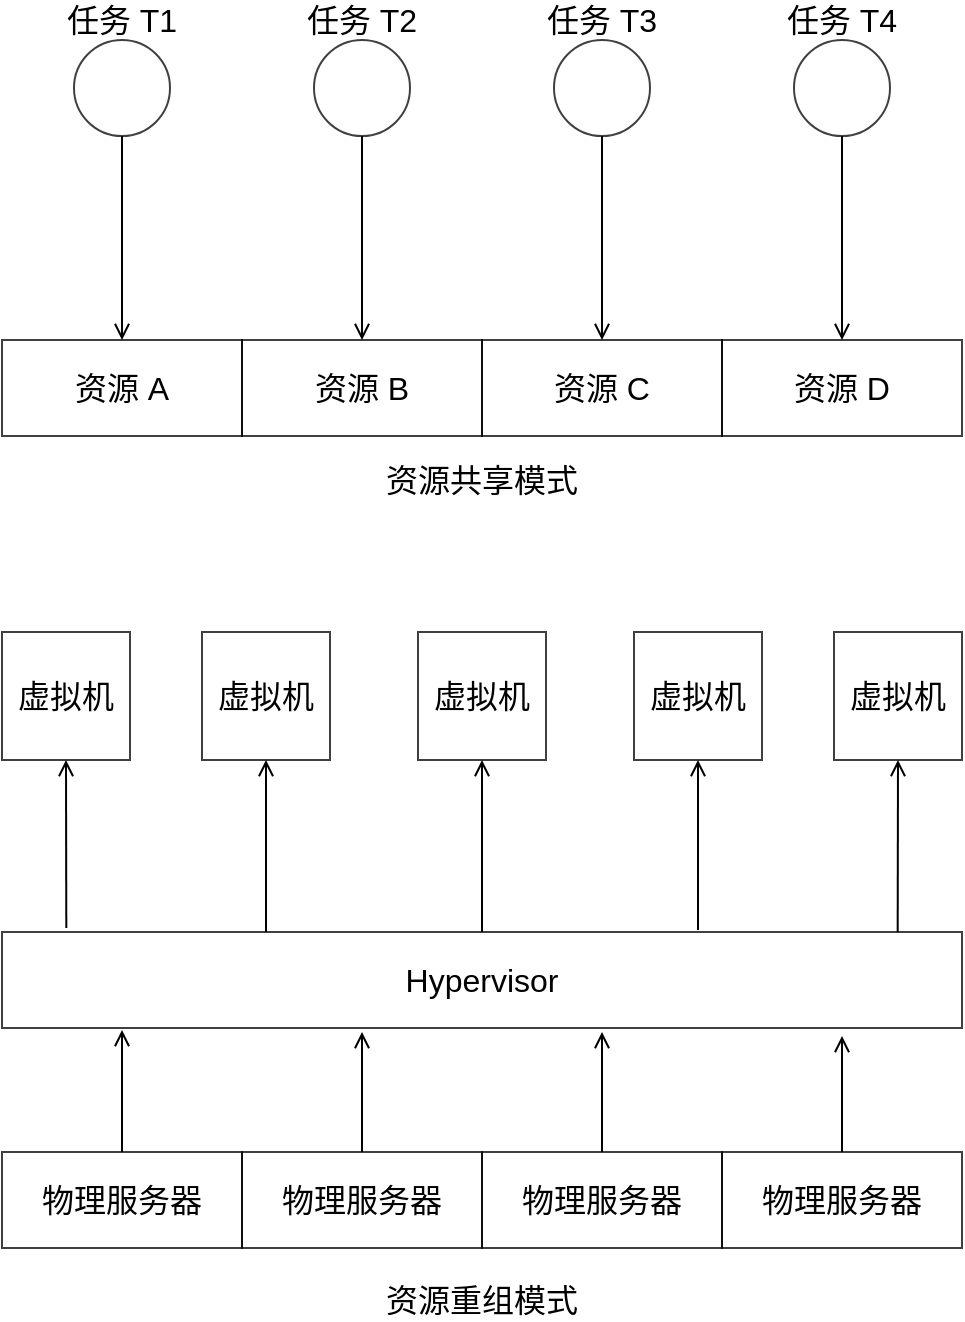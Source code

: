 <mxfile version="12.9.3" type="device"><diagram id="H_GLw8SmP6OlH-0L-8hU" name="virtualization"><mxGraphModel dx="946" dy="725" grid="1" gridSize="10" guides="1" tooltips="1" connect="1" arrows="1" fold="1" page="1" pageScale="1" pageWidth="850" pageHeight="1100" math="0" shadow="0"><root><mxCell id="0"/><mxCell id="1" parent="0"/><mxCell id="02NHNXS2T0hTBLAJorHt-1" value="资源 A" style="rounded=0;whiteSpace=wrap;html=1;strokeColor=#000000;fillColor=none;fontSize=16;fontColor=#000000;opacity=75;" vertex="1" parent="1"><mxGeometry x="180" y="250" width="120" height="48" as="geometry"/></mxCell><mxCell id="02NHNXS2T0hTBLAJorHt-2" value="&lt;span style=&quot;white-space: normal&quot;&gt;资源 B&lt;/span&gt;" style="rounded=0;whiteSpace=wrap;html=1;strokeColor=#000000;fillColor=none;fontSize=16;fontColor=#000000;opacity=75;" vertex="1" parent="1"><mxGeometry x="300" y="250" width="120" height="48" as="geometry"/></mxCell><mxCell id="02NHNXS2T0hTBLAJorHt-3" value="&lt;span style=&quot;white-space: normal&quot;&gt;资源 C&lt;/span&gt;" style="rounded=0;whiteSpace=wrap;html=1;strokeColor=#000000;fillColor=none;fontSize=16;fontColor=#000000;opacity=75;" vertex="1" parent="1"><mxGeometry x="420" y="250" width="120" height="48" as="geometry"/></mxCell><mxCell id="02NHNXS2T0hTBLAJorHt-4" value="&lt;span style=&quot;white-space: normal&quot;&gt;资源 D&lt;/span&gt;" style="rounded=0;whiteSpace=wrap;html=1;strokeColor=#000000;fillColor=none;fontSize=16;fontColor=#000000;opacity=75;" vertex="1" parent="1"><mxGeometry x="540" y="250" width="120" height="48" as="geometry"/></mxCell><mxCell id="02NHNXS2T0hTBLAJorHt-9" style="edgeStyle=none;rounded=0;orthogonalLoop=1;jettySize=auto;html=1;exitX=0.5;exitY=1;exitDx=0;exitDy=0;entryX=0.5;entryY=0;entryDx=0;entryDy=0;startArrow=none;startFill=0;endArrow=open;endFill=0;strokeColor=#000000;fontSize=16;fontColor=#000000;" edge="1" parent="1" source="02NHNXS2T0hTBLAJorHt-5" target="02NHNXS2T0hTBLAJorHt-1"><mxGeometry relative="1" as="geometry"/></mxCell><mxCell id="02NHNXS2T0hTBLAJorHt-5" value="" style="ellipse;whiteSpace=wrap;html=1;aspect=fixed;strokeColor=#000000;fillColor=none;fontSize=16;fontColor=#000000;opacity=75;" vertex="1" parent="1"><mxGeometry x="216" y="100" width="48" height="48" as="geometry"/></mxCell><mxCell id="02NHNXS2T0hTBLAJorHt-10" style="edgeStyle=none;rounded=0;orthogonalLoop=1;jettySize=auto;html=1;exitX=0.5;exitY=1;exitDx=0;exitDy=0;entryX=0.5;entryY=0;entryDx=0;entryDy=0;startArrow=none;startFill=0;endArrow=open;endFill=0;strokeColor=#000000;fontSize=16;fontColor=#000000;" edge="1" parent="1" source="02NHNXS2T0hTBLAJorHt-6" target="02NHNXS2T0hTBLAJorHt-2"><mxGeometry relative="1" as="geometry"/></mxCell><mxCell id="02NHNXS2T0hTBLAJorHt-6" value="" style="ellipse;whiteSpace=wrap;html=1;aspect=fixed;strokeColor=#000000;fillColor=none;fontSize=16;fontColor=#000000;opacity=75;" vertex="1" parent="1"><mxGeometry x="336" y="100" width="48" height="48" as="geometry"/></mxCell><mxCell id="02NHNXS2T0hTBLAJorHt-11" style="edgeStyle=none;rounded=0;orthogonalLoop=1;jettySize=auto;html=1;exitX=0.5;exitY=1;exitDx=0;exitDy=0;entryX=0.5;entryY=0;entryDx=0;entryDy=0;startArrow=none;startFill=0;endArrow=open;endFill=0;strokeColor=#000000;fontSize=16;fontColor=#000000;" edge="1" parent="1" source="02NHNXS2T0hTBLAJorHt-7" target="02NHNXS2T0hTBLAJorHt-3"><mxGeometry relative="1" as="geometry"/></mxCell><mxCell id="02NHNXS2T0hTBLAJorHt-7" value="" style="ellipse;whiteSpace=wrap;html=1;aspect=fixed;strokeColor=#000000;fillColor=none;fontSize=16;fontColor=#000000;opacity=75;" vertex="1" parent="1"><mxGeometry x="456" y="100" width="48" height="48" as="geometry"/></mxCell><mxCell id="02NHNXS2T0hTBLAJorHt-12" style="edgeStyle=none;rounded=0;orthogonalLoop=1;jettySize=auto;html=1;exitX=0.5;exitY=1;exitDx=0;exitDy=0;entryX=0.5;entryY=0;entryDx=0;entryDy=0;startArrow=none;startFill=0;endArrow=open;endFill=0;strokeColor=#000000;fontSize=16;fontColor=#000000;" edge="1" parent="1" source="02NHNXS2T0hTBLAJorHt-8" target="02NHNXS2T0hTBLAJorHt-4"><mxGeometry relative="1" as="geometry"/></mxCell><mxCell id="02NHNXS2T0hTBLAJorHt-8" value="" style="ellipse;whiteSpace=wrap;html=1;aspect=fixed;strokeColor=#000000;fillColor=none;fontSize=16;fontColor=#000000;opacity=75;" vertex="1" parent="1"><mxGeometry x="576" y="100" width="48" height="48" as="geometry"/></mxCell><mxCell id="02NHNXS2T0hTBLAJorHt-13" value="任务 T1" style="text;html=1;strokeColor=none;fillColor=none;align=center;verticalAlign=middle;whiteSpace=wrap;rounded=0;fontSize=16;fontColor=#000000;opacity=75;" vertex="1" parent="1"><mxGeometry x="200" y="80" width="80" height="20" as="geometry"/></mxCell><mxCell id="02NHNXS2T0hTBLAJorHt-14" value="任务 T2" style="text;html=1;strokeColor=none;fillColor=none;align=center;verticalAlign=middle;whiteSpace=wrap;rounded=0;fontSize=16;fontColor=#000000;opacity=75;" vertex="1" parent="1"><mxGeometry x="320" y="80" width="80" height="20" as="geometry"/></mxCell><mxCell id="02NHNXS2T0hTBLAJorHt-15" value="任务 T3" style="text;html=1;strokeColor=none;fillColor=none;align=center;verticalAlign=middle;whiteSpace=wrap;rounded=0;fontSize=16;fontColor=#000000;opacity=75;" vertex="1" parent="1"><mxGeometry x="440" y="80" width="80" height="20" as="geometry"/></mxCell><mxCell id="02NHNXS2T0hTBLAJorHt-16" value="任务 T4" style="text;html=1;strokeColor=none;fillColor=none;align=center;verticalAlign=middle;whiteSpace=wrap;rounded=0;fontSize=16;fontColor=#000000;opacity=75;" vertex="1" parent="1"><mxGeometry x="560" y="80" width="80" height="20" as="geometry"/></mxCell><mxCell id="02NHNXS2T0hTBLAJorHt-22" style="edgeStyle=none;rounded=0;orthogonalLoop=1;jettySize=auto;html=1;exitX=0.5;exitY=0;exitDx=0;exitDy=0;entryX=0.125;entryY=1.021;entryDx=0;entryDy=0;entryPerimeter=0;startArrow=none;startFill=0;endArrow=open;endFill=0;strokeColor=#000000;fontSize=16;fontColor=#000000;" edge="1" parent="1" source="02NHNXS2T0hTBLAJorHt-17" target="02NHNXS2T0hTBLAJorHt-21"><mxGeometry relative="1" as="geometry"/></mxCell><mxCell id="02NHNXS2T0hTBLAJorHt-17" value="物理服务器" style="rounded=0;whiteSpace=wrap;html=1;strokeColor=#000000;fillColor=none;fontSize=16;fontColor=#000000;opacity=75;" vertex="1" parent="1"><mxGeometry x="180" y="656" width="120" height="48" as="geometry"/></mxCell><mxCell id="02NHNXS2T0hTBLAJorHt-23" style="edgeStyle=none;rounded=0;orthogonalLoop=1;jettySize=auto;html=1;exitX=0.5;exitY=0;exitDx=0;exitDy=0;entryX=0.375;entryY=1.042;entryDx=0;entryDy=0;entryPerimeter=0;startArrow=none;startFill=0;endArrow=open;endFill=0;strokeColor=#000000;fontSize=16;fontColor=#000000;" edge="1" parent="1" source="02NHNXS2T0hTBLAJorHt-18" target="02NHNXS2T0hTBLAJorHt-21"><mxGeometry relative="1" as="geometry"/></mxCell><mxCell id="02NHNXS2T0hTBLAJorHt-18" value="物理服务器" style="rounded=0;whiteSpace=wrap;html=1;strokeColor=#000000;fillColor=none;fontSize=16;fontColor=#000000;opacity=75;" vertex="1" parent="1"><mxGeometry x="300" y="656" width="120" height="48" as="geometry"/></mxCell><mxCell id="02NHNXS2T0hTBLAJorHt-24" style="edgeStyle=none;rounded=0;orthogonalLoop=1;jettySize=auto;html=1;exitX=0.5;exitY=0;exitDx=0;exitDy=0;startArrow=none;startFill=0;endArrow=open;endFill=0;strokeColor=#000000;fontSize=16;fontColor=#000000;" edge="1" parent="1" source="02NHNXS2T0hTBLAJorHt-19"><mxGeometry relative="1" as="geometry"><mxPoint x="480" y="596" as="targetPoint"/></mxGeometry></mxCell><mxCell id="02NHNXS2T0hTBLAJorHt-19" value="物理服务器" style="rounded=0;whiteSpace=wrap;html=1;strokeColor=#000000;fillColor=none;fontSize=16;fontColor=#000000;opacity=75;" vertex="1" parent="1"><mxGeometry x="420" y="656" width="120" height="48" as="geometry"/></mxCell><mxCell id="02NHNXS2T0hTBLAJorHt-25" style="edgeStyle=none;rounded=0;orthogonalLoop=1;jettySize=auto;html=1;exitX=0.5;exitY=0;exitDx=0;exitDy=0;entryX=0.875;entryY=1.083;entryDx=0;entryDy=0;entryPerimeter=0;startArrow=none;startFill=0;endArrow=open;endFill=0;strokeColor=#000000;fontSize=16;fontColor=#000000;" edge="1" parent="1" source="02NHNXS2T0hTBLAJorHt-20" target="02NHNXS2T0hTBLAJorHt-21"><mxGeometry relative="1" as="geometry"/></mxCell><mxCell id="02NHNXS2T0hTBLAJorHt-20" value="物理服务器" style="rounded=0;whiteSpace=wrap;html=1;strokeColor=#000000;fillColor=none;fontSize=16;fontColor=#000000;opacity=75;" vertex="1" parent="1"><mxGeometry x="540" y="656" width="120" height="48" as="geometry"/></mxCell><mxCell id="02NHNXS2T0hTBLAJorHt-21" value="Hypervisor" style="rounded=0;whiteSpace=wrap;html=1;strokeColor=#000000;fillColor=none;fontSize=16;fontColor=#000000;opacity=75;" vertex="1" parent="1"><mxGeometry x="180" y="546" width="480" height="48" as="geometry"/></mxCell><mxCell id="02NHNXS2T0hTBLAJorHt-31" style="edgeStyle=none;rounded=0;orthogonalLoop=1;jettySize=auto;html=1;exitX=0.5;exitY=1;exitDx=0;exitDy=0;entryX=0.067;entryY=-0.042;entryDx=0;entryDy=0;entryPerimeter=0;startArrow=open;startFill=0;endArrow=none;endFill=0;strokeColor=#000000;fontSize=16;fontColor=#000000;" edge="1" parent="1" source="02NHNXS2T0hTBLAJorHt-26" target="02NHNXS2T0hTBLAJorHt-21"><mxGeometry relative="1" as="geometry"/></mxCell><mxCell id="02NHNXS2T0hTBLAJorHt-26" value="虚拟机" style="whiteSpace=wrap;html=1;aspect=fixed;strokeColor=#000000;fillColor=none;fontSize=16;fontColor=#000000;opacity=75;" vertex="1" parent="1"><mxGeometry x="180" y="396" width="64" height="64" as="geometry"/></mxCell><mxCell id="02NHNXS2T0hTBLAJorHt-32" style="edgeStyle=none;rounded=0;orthogonalLoop=1;jettySize=auto;html=1;exitX=0.5;exitY=1;exitDx=0;exitDy=0;startArrow=open;startFill=0;endArrow=none;endFill=0;strokeColor=#000000;fontSize=16;fontColor=#000000;" edge="1" parent="1" source="02NHNXS2T0hTBLAJorHt-27"><mxGeometry relative="1" as="geometry"><mxPoint x="312" y="546" as="targetPoint"/></mxGeometry></mxCell><mxCell id="02NHNXS2T0hTBLAJorHt-27" value="&lt;span style=&quot;white-space: normal&quot;&gt;虚拟机&lt;/span&gt;" style="whiteSpace=wrap;html=1;aspect=fixed;strokeColor=#000000;fillColor=none;fontSize=16;fontColor=#000000;opacity=75;" vertex="1" parent="1"><mxGeometry x="280" y="396" width="64" height="64" as="geometry"/></mxCell><mxCell id="02NHNXS2T0hTBLAJorHt-33" style="edgeStyle=none;rounded=0;orthogonalLoop=1;jettySize=auto;html=1;exitX=0.5;exitY=1;exitDx=0;exitDy=0;entryX=0.5;entryY=0;entryDx=0;entryDy=0;startArrow=open;startFill=0;endArrow=none;endFill=0;strokeColor=#000000;fontSize=16;fontColor=#000000;" edge="1" parent="1" source="02NHNXS2T0hTBLAJorHt-28" target="02NHNXS2T0hTBLAJorHt-21"><mxGeometry relative="1" as="geometry"/></mxCell><mxCell id="02NHNXS2T0hTBLAJorHt-28" value="&lt;span style=&quot;white-space: normal&quot;&gt;虚拟机&lt;/span&gt;" style="whiteSpace=wrap;html=1;aspect=fixed;strokeColor=#000000;fillColor=none;fontSize=16;fontColor=#000000;opacity=75;" vertex="1" parent="1"><mxGeometry x="388" y="396" width="64" height="64" as="geometry"/></mxCell><mxCell id="02NHNXS2T0hTBLAJorHt-35" style="edgeStyle=none;rounded=0;orthogonalLoop=1;jettySize=auto;html=1;exitX=0.5;exitY=1;exitDx=0;exitDy=0;entryX=0.933;entryY=0;entryDx=0;entryDy=0;entryPerimeter=0;startArrow=open;startFill=0;endArrow=none;endFill=0;strokeColor=#000000;fontSize=16;fontColor=#000000;" edge="1" parent="1" source="02NHNXS2T0hTBLAJorHt-29" target="02NHNXS2T0hTBLAJorHt-21"><mxGeometry relative="1" as="geometry"/></mxCell><mxCell id="02NHNXS2T0hTBLAJorHt-29" value="&lt;span style=&quot;white-space: normal&quot;&gt;虚拟机&lt;/span&gt;" style="whiteSpace=wrap;html=1;aspect=fixed;strokeColor=#000000;fillColor=none;fontSize=16;fontColor=#000000;opacity=75;" vertex="1" parent="1"><mxGeometry x="596" y="396" width="64" height="64" as="geometry"/></mxCell><mxCell id="02NHNXS2T0hTBLAJorHt-34" style="edgeStyle=none;rounded=0;orthogonalLoop=1;jettySize=auto;html=1;exitX=0.5;exitY=1;exitDx=0;exitDy=0;entryX=0.725;entryY=-0.021;entryDx=0;entryDy=0;entryPerimeter=0;startArrow=open;startFill=0;endArrow=none;endFill=0;strokeColor=#000000;fontSize=16;fontColor=#000000;" edge="1" parent="1" source="02NHNXS2T0hTBLAJorHt-30" target="02NHNXS2T0hTBLAJorHt-21"><mxGeometry relative="1" as="geometry"/></mxCell><mxCell id="02NHNXS2T0hTBLAJorHt-30" value="&lt;span style=&quot;white-space: normal&quot;&gt;虚拟机&lt;/span&gt;" style="whiteSpace=wrap;html=1;aspect=fixed;strokeColor=#000000;fillColor=none;fontSize=16;fontColor=#000000;opacity=75;" vertex="1" parent="1"><mxGeometry x="496" y="396" width="64" height="64" as="geometry"/></mxCell><mxCell id="02NHNXS2T0hTBLAJorHt-37" value="资源共享模式" style="text;html=1;strokeColor=none;fillColor=none;align=center;verticalAlign=middle;whiteSpace=wrap;rounded=0;fontSize=16;fontColor=#000000;opacity=75;" vertex="1" parent="1"><mxGeometry x="330" y="320" width="180" as="geometry"/></mxCell><mxCell id="02NHNXS2T0hTBLAJorHt-38" value="资源重组模式" style="text;html=1;strokeColor=none;fillColor=none;align=center;verticalAlign=middle;whiteSpace=wrap;rounded=0;fontSize=16;fontColor=#000000;opacity=75;" vertex="1" parent="1"><mxGeometry x="330" y="730" width="180" as="geometry"/></mxCell></root></mxGraphModel></diagram></mxfile>